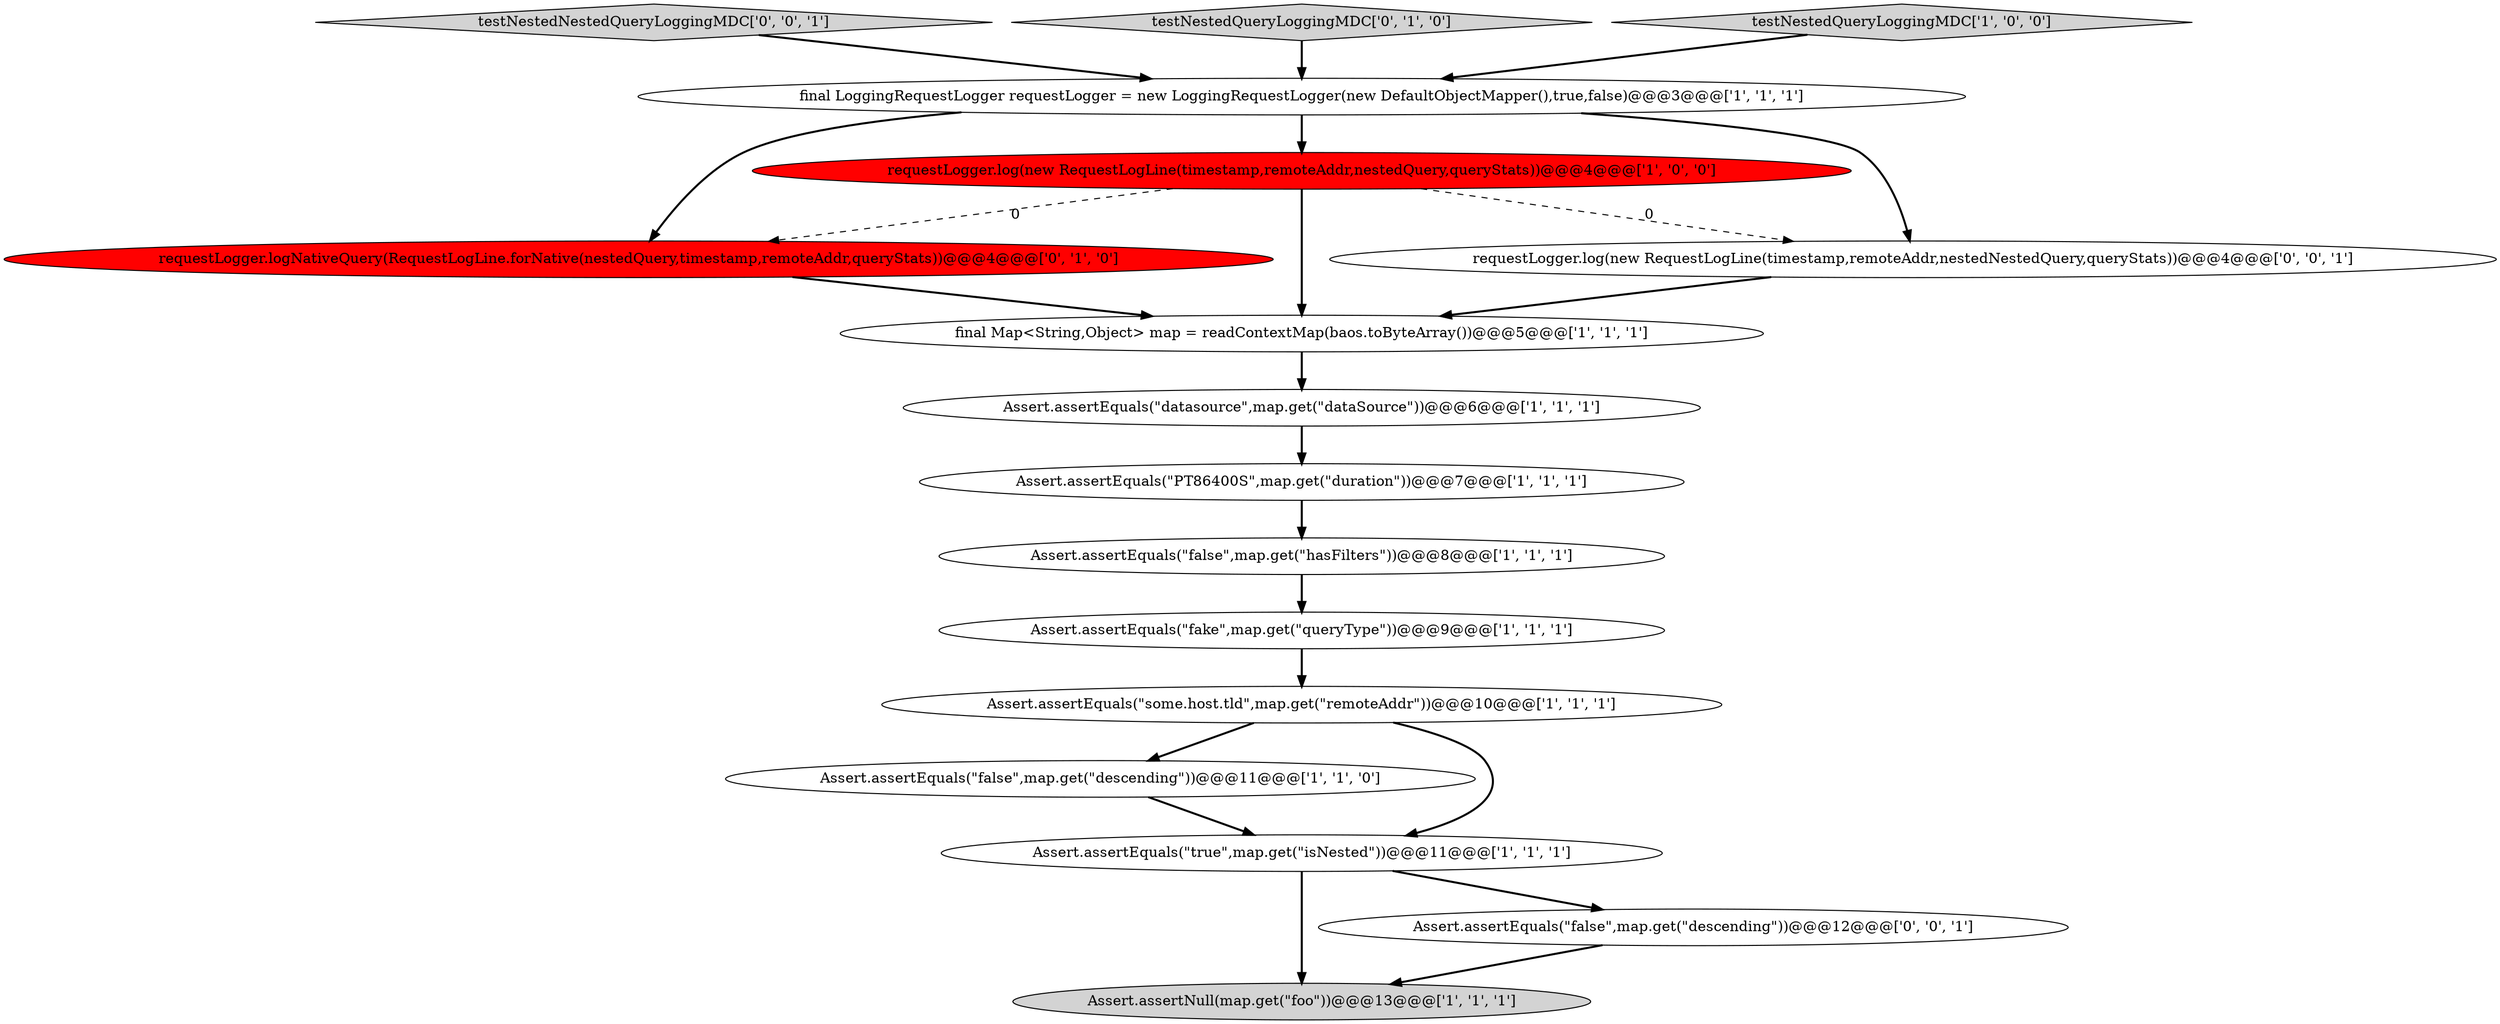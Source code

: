 digraph {
12 [style = filled, label = "requestLogger.logNativeQuery(RequestLogLine.forNative(nestedQuery,timestamp,remoteAddr,queryStats))@@@4@@@['0', '1', '0']", fillcolor = red, shape = ellipse image = "AAA1AAABBB2BBB"];
9 [style = filled, label = "final Map<String,Object> map = readContextMap(baos.toByteArray())@@@5@@@['1', '1', '1']", fillcolor = white, shape = ellipse image = "AAA0AAABBB1BBB"];
8 [style = filled, label = "Assert.assertEquals(\"PT86400S\",map.get(\"duration\"))@@@7@@@['1', '1', '1']", fillcolor = white, shape = ellipse image = "AAA0AAABBB1BBB"];
6 [style = filled, label = "Assert.assertEquals(\"false\",map.get(\"descending\"))@@@11@@@['1', '1', '0']", fillcolor = white, shape = ellipse image = "AAA0AAABBB1BBB"];
0 [style = filled, label = "requestLogger.log(new RequestLogLine(timestamp,remoteAddr,nestedQuery,queryStats))@@@4@@@['1', '0', '0']", fillcolor = red, shape = ellipse image = "AAA1AAABBB1BBB"];
16 [style = filled, label = "requestLogger.log(new RequestLogLine(timestamp,remoteAddr,nestedNestedQuery,queryStats))@@@4@@@['0', '0', '1']", fillcolor = white, shape = ellipse image = "AAA0AAABBB3BBB"];
5 [style = filled, label = "Assert.assertEquals(\"true\",map.get(\"isNested\"))@@@11@@@['1', '1', '1']", fillcolor = white, shape = ellipse image = "AAA0AAABBB1BBB"];
4 [style = filled, label = "Assert.assertEquals(\"false\",map.get(\"hasFilters\"))@@@8@@@['1', '1', '1']", fillcolor = white, shape = ellipse image = "AAA0AAABBB1BBB"];
11 [style = filled, label = "Assert.assertNull(map.get(\"foo\"))@@@13@@@['1', '1', '1']", fillcolor = lightgray, shape = ellipse image = "AAA0AAABBB1BBB"];
7 [style = filled, label = "final LoggingRequestLogger requestLogger = new LoggingRequestLogger(new DefaultObjectMapper(),true,false)@@@3@@@['1', '1', '1']", fillcolor = white, shape = ellipse image = "AAA0AAABBB1BBB"];
15 [style = filled, label = "testNestedNestedQueryLoggingMDC['0', '0', '1']", fillcolor = lightgray, shape = diamond image = "AAA0AAABBB3BBB"];
2 [style = filled, label = "Assert.assertEquals(\"some.host.tld\",map.get(\"remoteAddr\"))@@@10@@@['1', '1', '1']", fillcolor = white, shape = ellipse image = "AAA0AAABBB1BBB"];
13 [style = filled, label = "testNestedQueryLoggingMDC['0', '1', '0']", fillcolor = lightgray, shape = diamond image = "AAA0AAABBB2BBB"];
10 [style = filled, label = "Assert.assertEquals(\"datasource\",map.get(\"dataSource\"))@@@6@@@['1', '1', '1']", fillcolor = white, shape = ellipse image = "AAA0AAABBB1BBB"];
3 [style = filled, label = "Assert.assertEquals(\"fake\",map.get(\"queryType\"))@@@9@@@['1', '1', '1']", fillcolor = white, shape = ellipse image = "AAA0AAABBB1BBB"];
1 [style = filled, label = "testNestedQueryLoggingMDC['1', '0', '0']", fillcolor = lightgray, shape = diamond image = "AAA0AAABBB1BBB"];
14 [style = filled, label = "Assert.assertEquals(\"false\",map.get(\"descending\"))@@@12@@@['0', '0', '1']", fillcolor = white, shape = ellipse image = "AAA0AAABBB3BBB"];
4->3 [style = bold, label=""];
0->9 [style = bold, label=""];
15->7 [style = bold, label=""];
7->12 [style = bold, label=""];
2->6 [style = bold, label=""];
0->16 [style = dashed, label="0"];
7->0 [style = bold, label=""];
0->12 [style = dashed, label="0"];
9->10 [style = bold, label=""];
5->14 [style = bold, label=""];
12->9 [style = bold, label=""];
1->7 [style = bold, label=""];
6->5 [style = bold, label=""];
10->8 [style = bold, label=""];
3->2 [style = bold, label=""];
13->7 [style = bold, label=""];
7->16 [style = bold, label=""];
5->11 [style = bold, label=""];
8->4 [style = bold, label=""];
14->11 [style = bold, label=""];
16->9 [style = bold, label=""];
2->5 [style = bold, label=""];
}
